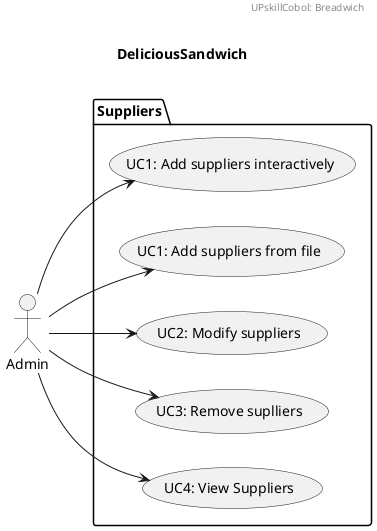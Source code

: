 @startuml
left to right direction

header
UPskillCobol: Breadwich
endheader

title \nDeliciousSandwich\n



package Suppliers {
  usecase "UC1: Add suppliers interactively" as UC1
  usecase "UC1: Add suppliers from file" as UC2
  usecase "UC2: Modify suppliers" as UC3
  usecase "UC3: Remove suplliers" as UC4
  usecase "UC4: View Suppliers" as UC5
}

Admin --> UC1
Admin --> UC2
Admin --> UC3
Admin --> UC4
Admin --> UC5
@enduml